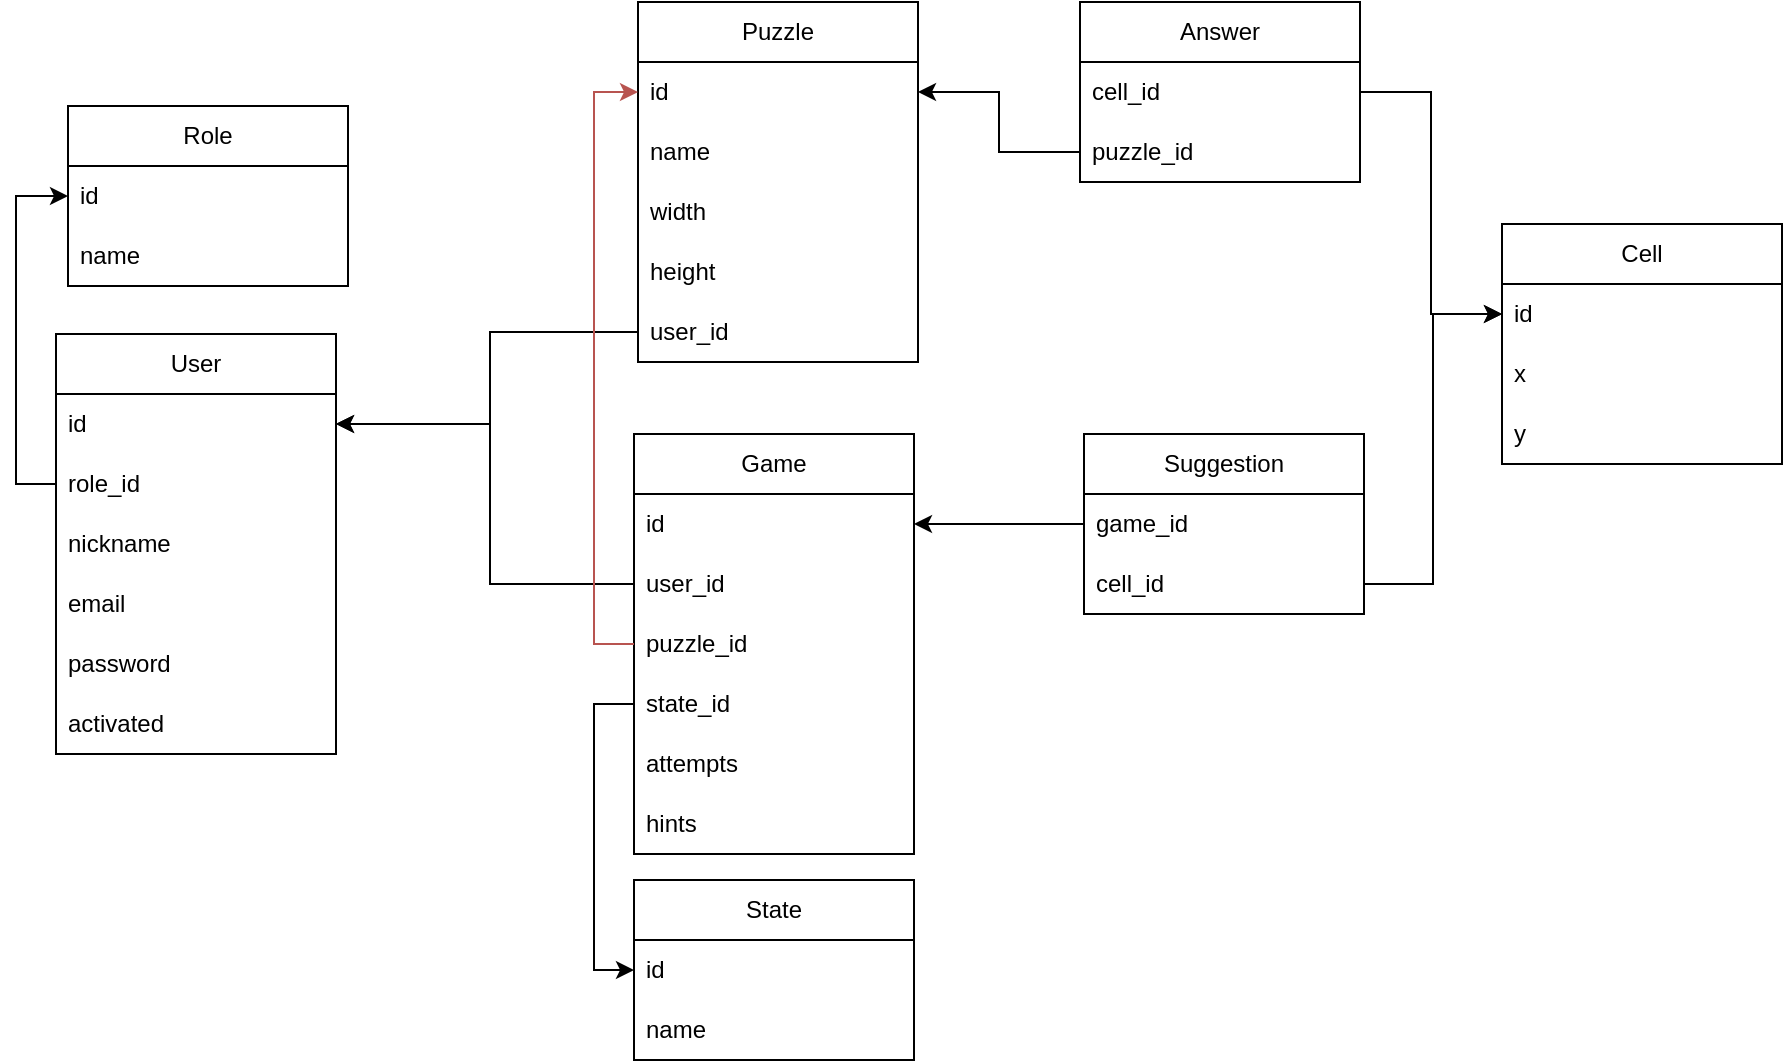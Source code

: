 <mxfile version="21.6.5" type="device">
  <diagram name="Сторінка-1" id="UnKw-SYpzg2Ep_hpgFcC">
    <mxGraphModel dx="1834" dy="884" grid="0" gridSize="10" guides="1" tooltips="1" connect="1" arrows="1" fold="1" page="0" pageScale="1" pageWidth="827" pageHeight="1169" math="0" shadow="0">
      <root>
        <mxCell id="0" />
        <mxCell id="1" parent="0" />
        <mxCell id="ckxCisbUkc0xYAPVUMdQ-1" value="User" style="swimlane;fontStyle=0;childLayout=stackLayout;horizontal=1;startSize=30;horizontalStack=0;resizeParent=1;resizeParentMax=0;resizeLast=0;collapsible=1;marginBottom=0;whiteSpace=wrap;html=1;" vertex="1" parent="1">
          <mxGeometry x="-134" y="416" width="140" height="210" as="geometry" />
        </mxCell>
        <mxCell id="ckxCisbUkc0xYAPVUMdQ-2" value="id" style="text;strokeColor=none;fillColor=none;align=left;verticalAlign=middle;spacingLeft=4;spacingRight=4;overflow=hidden;points=[[0,0.5],[1,0.5]];portConstraint=eastwest;rotatable=0;whiteSpace=wrap;html=1;" vertex="1" parent="ckxCisbUkc0xYAPVUMdQ-1">
          <mxGeometry y="30" width="140" height="30" as="geometry" />
        </mxCell>
        <mxCell id="ckxCisbUkc0xYAPVUMdQ-3" value="role_id" style="text;strokeColor=none;fillColor=none;align=left;verticalAlign=middle;spacingLeft=4;spacingRight=4;overflow=hidden;points=[[0,0.5],[1,0.5]];portConstraint=eastwest;rotatable=0;whiteSpace=wrap;html=1;" vertex="1" parent="ckxCisbUkc0xYAPVUMdQ-1">
          <mxGeometry y="60" width="140" height="30" as="geometry" />
        </mxCell>
        <mxCell id="ckxCisbUkc0xYAPVUMdQ-4" value="nickname" style="text;strokeColor=none;fillColor=none;align=left;verticalAlign=middle;spacingLeft=4;spacingRight=4;overflow=hidden;points=[[0,0.5],[1,0.5]];portConstraint=eastwest;rotatable=0;whiteSpace=wrap;html=1;" vertex="1" parent="ckxCisbUkc0xYAPVUMdQ-1">
          <mxGeometry y="90" width="140" height="30" as="geometry" />
        </mxCell>
        <mxCell id="ckxCisbUkc0xYAPVUMdQ-5" value="email" style="text;strokeColor=none;fillColor=none;align=left;verticalAlign=middle;spacingLeft=4;spacingRight=4;overflow=hidden;points=[[0,0.5],[1,0.5]];portConstraint=eastwest;rotatable=0;whiteSpace=wrap;html=1;" vertex="1" parent="ckxCisbUkc0xYAPVUMdQ-1">
          <mxGeometry y="120" width="140" height="30" as="geometry" />
        </mxCell>
        <mxCell id="ckxCisbUkc0xYAPVUMdQ-6" value="password" style="text;strokeColor=none;fillColor=none;align=left;verticalAlign=middle;spacingLeft=4;spacingRight=4;overflow=hidden;points=[[0,0.5],[1,0.5]];portConstraint=eastwest;rotatable=0;whiteSpace=wrap;html=1;" vertex="1" parent="ckxCisbUkc0xYAPVUMdQ-1">
          <mxGeometry y="150" width="140" height="30" as="geometry" />
        </mxCell>
        <mxCell id="ckxCisbUkc0xYAPVUMdQ-53" value="activated" style="text;strokeColor=none;fillColor=none;align=left;verticalAlign=middle;spacingLeft=4;spacingRight=4;overflow=hidden;points=[[0,0.5],[1,0.5]];portConstraint=eastwest;rotatable=0;whiteSpace=wrap;html=1;" vertex="1" parent="ckxCisbUkc0xYAPVUMdQ-1">
          <mxGeometry y="180" width="140" height="30" as="geometry" />
        </mxCell>
        <mxCell id="ckxCisbUkc0xYAPVUMdQ-7" value="Role" style="swimlane;fontStyle=0;childLayout=stackLayout;horizontal=1;startSize=30;horizontalStack=0;resizeParent=1;resizeParentMax=0;resizeLast=0;collapsible=1;marginBottom=0;whiteSpace=wrap;html=1;" vertex="1" parent="1">
          <mxGeometry x="-128" y="302" width="140" height="90" as="geometry" />
        </mxCell>
        <mxCell id="ckxCisbUkc0xYAPVUMdQ-8" value="id" style="text;strokeColor=none;fillColor=none;align=left;verticalAlign=middle;spacingLeft=4;spacingRight=4;overflow=hidden;points=[[0,0.5],[1,0.5]];portConstraint=eastwest;rotatable=0;whiteSpace=wrap;html=1;" vertex="1" parent="ckxCisbUkc0xYAPVUMdQ-7">
          <mxGeometry y="30" width="140" height="30" as="geometry" />
        </mxCell>
        <mxCell id="ckxCisbUkc0xYAPVUMdQ-9" value="name" style="text;strokeColor=none;fillColor=none;align=left;verticalAlign=middle;spacingLeft=4;spacingRight=4;overflow=hidden;points=[[0,0.5],[1,0.5]];portConstraint=eastwest;rotatable=0;whiteSpace=wrap;html=1;" vertex="1" parent="ckxCisbUkc0xYAPVUMdQ-7">
          <mxGeometry y="60" width="140" height="30" as="geometry" />
        </mxCell>
        <mxCell id="ckxCisbUkc0xYAPVUMdQ-11" style="edgeStyle=orthogonalEdgeStyle;rounded=0;orthogonalLoop=1;jettySize=auto;html=1;exitX=0;exitY=0.5;exitDx=0;exitDy=0;entryX=0;entryY=0.5;entryDx=0;entryDy=0;startArrow=none;startFill=0;" edge="1" parent="1" source="ckxCisbUkc0xYAPVUMdQ-3" target="ckxCisbUkc0xYAPVUMdQ-7">
          <mxGeometry relative="1" as="geometry" />
        </mxCell>
        <mxCell id="ckxCisbUkc0xYAPVUMdQ-12" value="Puzzle" style="swimlane;fontStyle=0;childLayout=stackLayout;horizontal=1;startSize=30;horizontalStack=0;resizeParent=1;resizeParentMax=0;resizeLast=0;collapsible=1;marginBottom=0;whiteSpace=wrap;html=1;" vertex="1" parent="1">
          <mxGeometry x="157" y="250" width="140" height="180" as="geometry" />
        </mxCell>
        <mxCell id="ckxCisbUkc0xYAPVUMdQ-13" value="id" style="text;strokeColor=none;fillColor=none;align=left;verticalAlign=middle;spacingLeft=4;spacingRight=4;overflow=hidden;points=[[0,0.5],[1,0.5]];portConstraint=eastwest;rotatable=0;whiteSpace=wrap;html=1;" vertex="1" parent="ckxCisbUkc0xYAPVUMdQ-12">
          <mxGeometry y="30" width="140" height="30" as="geometry" />
        </mxCell>
        <mxCell id="ckxCisbUkc0xYAPVUMdQ-14" value="name" style="text;strokeColor=none;fillColor=none;align=left;verticalAlign=middle;spacingLeft=4;spacingRight=4;overflow=hidden;points=[[0,0.5],[1,0.5]];portConstraint=eastwest;rotatable=0;whiteSpace=wrap;html=1;" vertex="1" parent="ckxCisbUkc0xYAPVUMdQ-12">
          <mxGeometry y="60" width="140" height="30" as="geometry" />
        </mxCell>
        <mxCell id="ckxCisbUkc0xYAPVUMdQ-15" value="width" style="text;strokeColor=none;fillColor=none;align=left;verticalAlign=middle;spacingLeft=4;spacingRight=4;overflow=hidden;points=[[0,0.5],[1,0.5]];portConstraint=eastwest;rotatable=0;whiteSpace=wrap;html=1;" vertex="1" parent="ckxCisbUkc0xYAPVUMdQ-12">
          <mxGeometry y="90" width="140" height="30" as="geometry" />
        </mxCell>
        <mxCell id="ckxCisbUkc0xYAPVUMdQ-16" value="height" style="text;strokeColor=none;fillColor=none;align=left;verticalAlign=middle;spacingLeft=4;spacingRight=4;overflow=hidden;points=[[0,0.5],[1,0.5]];portConstraint=eastwest;rotatable=0;whiteSpace=wrap;html=1;" vertex="1" parent="ckxCisbUkc0xYAPVUMdQ-12">
          <mxGeometry y="120" width="140" height="30" as="geometry" />
        </mxCell>
        <mxCell id="ckxCisbUkc0xYAPVUMdQ-17" value="user_id" style="text;strokeColor=none;fillColor=none;align=left;verticalAlign=middle;spacingLeft=4;spacingRight=4;overflow=hidden;points=[[0,0.5],[1,0.5]];portConstraint=eastwest;rotatable=0;whiteSpace=wrap;html=1;" vertex="1" parent="ckxCisbUkc0xYAPVUMdQ-12">
          <mxGeometry y="150" width="140" height="30" as="geometry" />
        </mxCell>
        <mxCell id="ckxCisbUkc0xYAPVUMdQ-18" style="edgeStyle=orthogonalEdgeStyle;rounded=0;orthogonalLoop=1;jettySize=auto;html=1;exitX=0;exitY=0.5;exitDx=0;exitDy=0;entryX=1;entryY=0.5;entryDx=0;entryDy=0;startArrow=none;startFill=0;" edge="1" parent="1" source="ckxCisbUkc0xYAPVUMdQ-17" target="ckxCisbUkc0xYAPVUMdQ-2">
          <mxGeometry relative="1" as="geometry">
            <Array as="points">
              <mxPoint x="83" y="415" />
              <mxPoint x="83" y="461" />
            </Array>
          </mxGeometry>
        </mxCell>
        <mxCell id="ckxCisbUkc0xYAPVUMdQ-19" value="Answer" style="swimlane;fontStyle=0;childLayout=stackLayout;horizontal=1;startSize=30;horizontalStack=0;resizeParent=1;resizeParentMax=0;resizeLast=0;collapsible=1;marginBottom=0;whiteSpace=wrap;html=1;" vertex="1" parent="1">
          <mxGeometry x="378" y="250" width="140" height="90" as="geometry" />
        </mxCell>
        <mxCell id="ckxCisbUkc0xYAPVUMdQ-20" value="cell_id" style="text;strokeColor=none;fillColor=none;align=left;verticalAlign=middle;spacingLeft=4;spacingRight=4;overflow=hidden;points=[[0,0.5],[1,0.5]];portConstraint=eastwest;rotatable=0;whiteSpace=wrap;html=1;" vertex="1" parent="ckxCisbUkc0xYAPVUMdQ-19">
          <mxGeometry y="30" width="140" height="30" as="geometry" />
        </mxCell>
        <mxCell id="ckxCisbUkc0xYAPVUMdQ-21" value="puzzle_id" style="text;strokeColor=none;fillColor=none;align=left;verticalAlign=middle;spacingLeft=4;spacingRight=4;overflow=hidden;points=[[0,0.5],[1,0.5]];portConstraint=eastwest;rotatable=0;whiteSpace=wrap;html=1;" vertex="1" parent="ckxCisbUkc0xYAPVUMdQ-19">
          <mxGeometry y="60" width="140" height="30" as="geometry" />
        </mxCell>
        <mxCell id="ckxCisbUkc0xYAPVUMdQ-23" value="Game" style="swimlane;fontStyle=0;childLayout=stackLayout;horizontal=1;startSize=30;horizontalStack=0;resizeParent=1;resizeParentMax=0;resizeLast=0;collapsible=1;marginBottom=0;whiteSpace=wrap;html=1;" vertex="1" parent="1">
          <mxGeometry x="155" y="466" width="140" height="210" as="geometry" />
        </mxCell>
        <mxCell id="ckxCisbUkc0xYAPVUMdQ-36" value="id" style="text;strokeColor=none;fillColor=none;align=left;verticalAlign=middle;spacingLeft=4;spacingRight=4;overflow=hidden;points=[[0,0.5],[1,0.5]];portConstraint=eastwest;rotatable=0;whiteSpace=wrap;html=1;" vertex="1" parent="ckxCisbUkc0xYAPVUMdQ-23">
          <mxGeometry y="30" width="140" height="30" as="geometry" />
        </mxCell>
        <mxCell id="ckxCisbUkc0xYAPVUMdQ-24" value="user_id" style="text;strokeColor=none;fillColor=none;align=left;verticalAlign=middle;spacingLeft=4;spacingRight=4;overflow=hidden;points=[[0,0.5],[1,0.5]];portConstraint=eastwest;rotatable=0;whiteSpace=wrap;html=1;" vertex="1" parent="ckxCisbUkc0xYAPVUMdQ-23">
          <mxGeometry y="60" width="140" height="30" as="geometry" />
        </mxCell>
        <mxCell id="ckxCisbUkc0xYAPVUMdQ-25" value="puzzle_id" style="text;strokeColor=none;fillColor=none;align=left;verticalAlign=middle;spacingLeft=4;spacingRight=4;overflow=hidden;points=[[0,0.5],[1,0.5]];portConstraint=eastwest;rotatable=0;whiteSpace=wrap;html=1;" vertex="1" parent="ckxCisbUkc0xYAPVUMdQ-23">
          <mxGeometry y="90" width="140" height="30" as="geometry" />
        </mxCell>
        <mxCell id="ckxCisbUkc0xYAPVUMdQ-37" value="state_id" style="text;strokeColor=none;fillColor=none;align=left;verticalAlign=middle;spacingLeft=4;spacingRight=4;overflow=hidden;points=[[0,0.5],[1,0.5]];portConstraint=eastwest;rotatable=0;whiteSpace=wrap;html=1;" vertex="1" parent="ckxCisbUkc0xYAPVUMdQ-23">
          <mxGeometry y="120" width="140" height="30" as="geometry" />
        </mxCell>
        <mxCell id="ckxCisbUkc0xYAPVUMdQ-26" value="attempts" style="text;strokeColor=none;fillColor=none;align=left;verticalAlign=middle;spacingLeft=4;spacingRight=4;overflow=hidden;points=[[0,0.5],[1,0.5]];portConstraint=eastwest;rotatable=0;whiteSpace=wrap;html=1;" vertex="1" parent="ckxCisbUkc0xYAPVUMdQ-23">
          <mxGeometry y="150" width="140" height="30" as="geometry" />
        </mxCell>
        <mxCell id="ckxCisbUkc0xYAPVUMdQ-38" value="hints" style="text;strokeColor=none;fillColor=none;align=left;verticalAlign=middle;spacingLeft=4;spacingRight=4;overflow=hidden;points=[[0,0.5],[1,0.5]];portConstraint=eastwest;rotatable=0;whiteSpace=wrap;html=1;" vertex="1" parent="ckxCisbUkc0xYAPVUMdQ-23">
          <mxGeometry y="180" width="140" height="30" as="geometry" />
        </mxCell>
        <mxCell id="ckxCisbUkc0xYAPVUMdQ-27" value="State" style="swimlane;fontStyle=0;childLayout=stackLayout;horizontal=1;startSize=30;horizontalStack=0;resizeParent=1;resizeParentMax=0;resizeLast=0;collapsible=1;marginBottom=0;whiteSpace=wrap;html=1;" vertex="1" parent="1">
          <mxGeometry x="155" y="689" width="140" height="90" as="geometry" />
        </mxCell>
        <mxCell id="ckxCisbUkc0xYAPVUMdQ-28" value="id" style="text;strokeColor=none;fillColor=none;align=left;verticalAlign=middle;spacingLeft=4;spacingRight=4;overflow=hidden;points=[[0,0.5],[1,0.5]];portConstraint=eastwest;rotatable=0;whiteSpace=wrap;html=1;" vertex="1" parent="ckxCisbUkc0xYAPVUMdQ-27">
          <mxGeometry y="30" width="140" height="30" as="geometry" />
        </mxCell>
        <mxCell id="ckxCisbUkc0xYAPVUMdQ-29" value="name" style="text;strokeColor=none;fillColor=none;align=left;verticalAlign=middle;spacingLeft=4;spacingRight=4;overflow=hidden;points=[[0,0.5],[1,0.5]];portConstraint=eastwest;rotatable=0;whiteSpace=wrap;html=1;" vertex="1" parent="ckxCisbUkc0xYAPVUMdQ-27">
          <mxGeometry y="60" width="140" height="30" as="geometry" />
        </mxCell>
        <mxCell id="ckxCisbUkc0xYAPVUMdQ-31" value="Suggestion" style="swimlane;fontStyle=0;childLayout=stackLayout;horizontal=1;startSize=30;horizontalStack=0;resizeParent=1;resizeParentMax=0;resizeLast=0;collapsible=1;marginBottom=0;whiteSpace=wrap;html=1;" vertex="1" parent="1">
          <mxGeometry x="380" y="466" width="140" height="90" as="geometry" />
        </mxCell>
        <mxCell id="ckxCisbUkc0xYAPVUMdQ-32" value="game_id" style="text;strokeColor=none;fillColor=none;align=left;verticalAlign=middle;spacingLeft=4;spacingRight=4;overflow=hidden;points=[[0,0.5],[1,0.5]];portConstraint=eastwest;rotatable=0;whiteSpace=wrap;html=1;" vertex="1" parent="ckxCisbUkc0xYAPVUMdQ-31">
          <mxGeometry y="30" width="140" height="30" as="geometry" />
        </mxCell>
        <mxCell id="ckxCisbUkc0xYAPVUMdQ-35" value="cell_id" style="text;strokeColor=none;fillColor=none;align=left;verticalAlign=middle;spacingLeft=4;spacingRight=4;overflow=hidden;points=[[0,0.5],[1,0.5]];portConstraint=eastwest;rotatable=0;whiteSpace=wrap;html=1;" vertex="1" parent="ckxCisbUkc0xYAPVUMdQ-31">
          <mxGeometry y="60" width="140" height="30" as="geometry" />
        </mxCell>
        <mxCell id="ckxCisbUkc0xYAPVUMdQ-39" value="Cell" style="swimlane;fontStyle=0;childLayout=stackLayout;horizontal=1;startSize=30;horizontalStack=0;resizeParent=1;resizeParentMax=0;resizeLast=0;collapsible=1;marginBottom=0;whiteSpace=wrap;html=1;" vertex="1" parent="1">
          <mxGeometry x="589" y="361" width="140" height="120" as="geometry" />
        </mxCell>
        <mxCell id="ckxCisbUkc0xYAPVUMdQ-40" value="id" style="text;strokeColor=none;fillColor=none;align=left;verticalAlign=middle;spacingLeft=4;spacingRight=4;overflow=hidden;points=[[0,0.5],[1,0.5]];portConstraint=eastwest;rotatable=0;whiteSpace=wrap;html=1;" vertex="1" parent="ckxCisbUkc0xYAPVUMdQ-39">
          <mxGeometry y="30" width="140" height="30" as="geometry" />
        </mxCell>
        <mxCell id="ckxCisbUkc0xYAPVUMdQ-41" value="x" style="text;strokeColor=none;fillColor=none;align=left;verticalAlign=middle;spacingLeft=4;spacingRight=4;overflow=hidden;points=[[0,0.5],[1,0.5]];portConstraint=eastwest;rotatable=0;whiteSpace=wrap;html=1;" vertex="1" parent="ckxCisbUkc0xYAPVUMdQ-39">
          <mxGeometry y="60" width="140" height="30" as="geometry" />
        </mxCell>
        <mxCell id="ckxCisbUkc0xYAPVUMdQ-42" value="y" style="text;strokeColor=none;fillColor=none;align=left;verticalAlign=middle;spacingLeft=4;spacingRight=4;overflow=hidden;points=[[0,0.5],[1,0.5]];portConstraint=eastwest;rotatable=0;whiteSpace=wrap;html=1;" vertex="1" parent="ckxCisbUkc0xYAPVUMdQ-39">
          <mxGeometry y="90" width="140" height="30" as="geometry" />
        </mxCell>
        <mxCell id="ckxCisbUkc0xYAPVUMdQ-43" style="edgeStyle=orthogonalEdgeStyle;rounded=0;orthogonalLoop=1;jettySize=auto;html=1;exitX=0;exitY=0.5;exitDx=0;exitDy=0;entryX=1;entryY=0.5;entryDx=0;entryDy=0;startArrow=none;startFill=0;" edge="1" parent="1" source="ckxCisbUkc0xYAPVUMdQ-21" target="ckxCisbUkc0xYAPVUMdQ-13">
          <mxGeometry relative="1" as="geometry" />
        </mxCell>
        <mxCell id="ckxCisbUkc0xYAPVUMdQ-44" style="edgeStyle=orthogonalEdgeStyle;rounded=0;orthogonalLoop=1;jettySize=auto;html=1;exitX=1;exitY=0.5;exitDx=0;exitDy=0;entryX=0;entryY=0.5;entryDx=0;entryDy=0;startArrow=none;startFill=0;" edge="1" parent="1" source="ckxCisbUkc0xYAPVUMdQ-20" target="ckxCisbUkc0xYAPVUMdQ-40">
          <mxGeometry relative="1" as="geometry" />
        </mxCell>
        <mxCell id="ckxCisbUkc0xYAPVUMdQ-46" style="edgeStyle=orthogonalEdgeStyle;rounded=0;orthogonalLoop=1;jettySize=auto;html=1;exitX=0;exitY=0.5;exitDx=0;exitDy=0;entryX=1;entryY=0.5;entryDx=0;entryDy=0;startArrow=none;startFill=0;" edge="1" parent="1" source="ckxCisbUkc0xYAPVUMdQ-24" target="ckxCisbUkc0xYAPVUMdQ-2">
          <mxGeometry relative="1" as="geometry">
            <Array as="points">
              <mxPoint x="83" y="541" />
              <mxPoint x="83" y="461" />
            </Array>
          </mxGeometry>
        </mxCell>
        <mxCell id="ckxCisbUkc0xYAPVUMdQ-47" style="edgeStyle=orthogonalEdgeStyle;rounded=0;orthogonalLoop=1;jettySize=auto;html=1;exitX=0;exitY=0.5;exitDx=0;exitDy=0;fillColor=#f8cecc;strokeColor=#b85450;startArrow=none;startFill=0;" edge="1" parent="1" source="ckxCisbUkc0xYAPVUMdQ-25" target="ckxCisbUkc0xYAPVUMdQ-13">
          <mxGeometry relative="1" as="geometry">
            <Array as="points">
              <mxPoint x="135" y="571" />
              <mxPoint x="135" y="295" />
            </Array>
          </mxGeometry>
        </mxCell>
        <mxCell id="ckxCisbUkc0xYAPVUMdQ-48" style="edgeStyle=orthogonalEdgeStyle;rounded=0;orthogonalLoop=1;jettySize=auto;html=1;exitX=0;exitY=0.5;exitDx=0;exitDy=0;entryX=0;entryY=0.5;entryDx=0;entryDy=0;startArrow=none;startFill=0;" edge="1" parent="1" source="ckxCisbUkc0xYAPVUMdQ-37" target="ckxCisbUkc0xYAPVUMdQ-28">
          <mxGeometry relative="1" as="geometry" />
        </mxCell>
        <mxCell id="ckxCisbUkc0xYAPVUMdQ-49" style="edgeStyle=orthogonalEdgeStyle;rounded=0;orthogonalLoop=1;jettySize=auto;html=1;exitX=0;exitY=0.5;exitDx=0;exitDy=0;entryX=1;entryY=0.5;entryDx=0;entryDy=0;startArrow=none;startFill=0;" edge="1" parent="1" source="ckxCisbUkc0xYAPVUMdQ-32" target="ckxCisbUkc0xYAPVUMdQ-36">
          <mxGeometry relative="1" as="geometry" />
        </mxCell>
        <mxCell id="ckxCisbUkc0xYAPVUMdQ-52" style="edgeStyle=orthogonalEdgeStyle;rounded=0;orthogonalLoop=1;jettySize=auto;html=1;exitX=1;exitY=0.5;exitDx=0;exitDy=0;entryX=0;entryY=0.5;entryDx=0;entryDy=0;startArrow=none;startFill=0;" edge="1" parent="1" source="ckxCisbUkc0xYAPVUMdQ-35" target="ckxCisbUkc0xYAPVUMdQ-40">
          <mxGeometry relative="1" as="geometry" />
        </mxCell>
      </root>
    </mxGraphModel>
  </diagram>
</mxfile>
